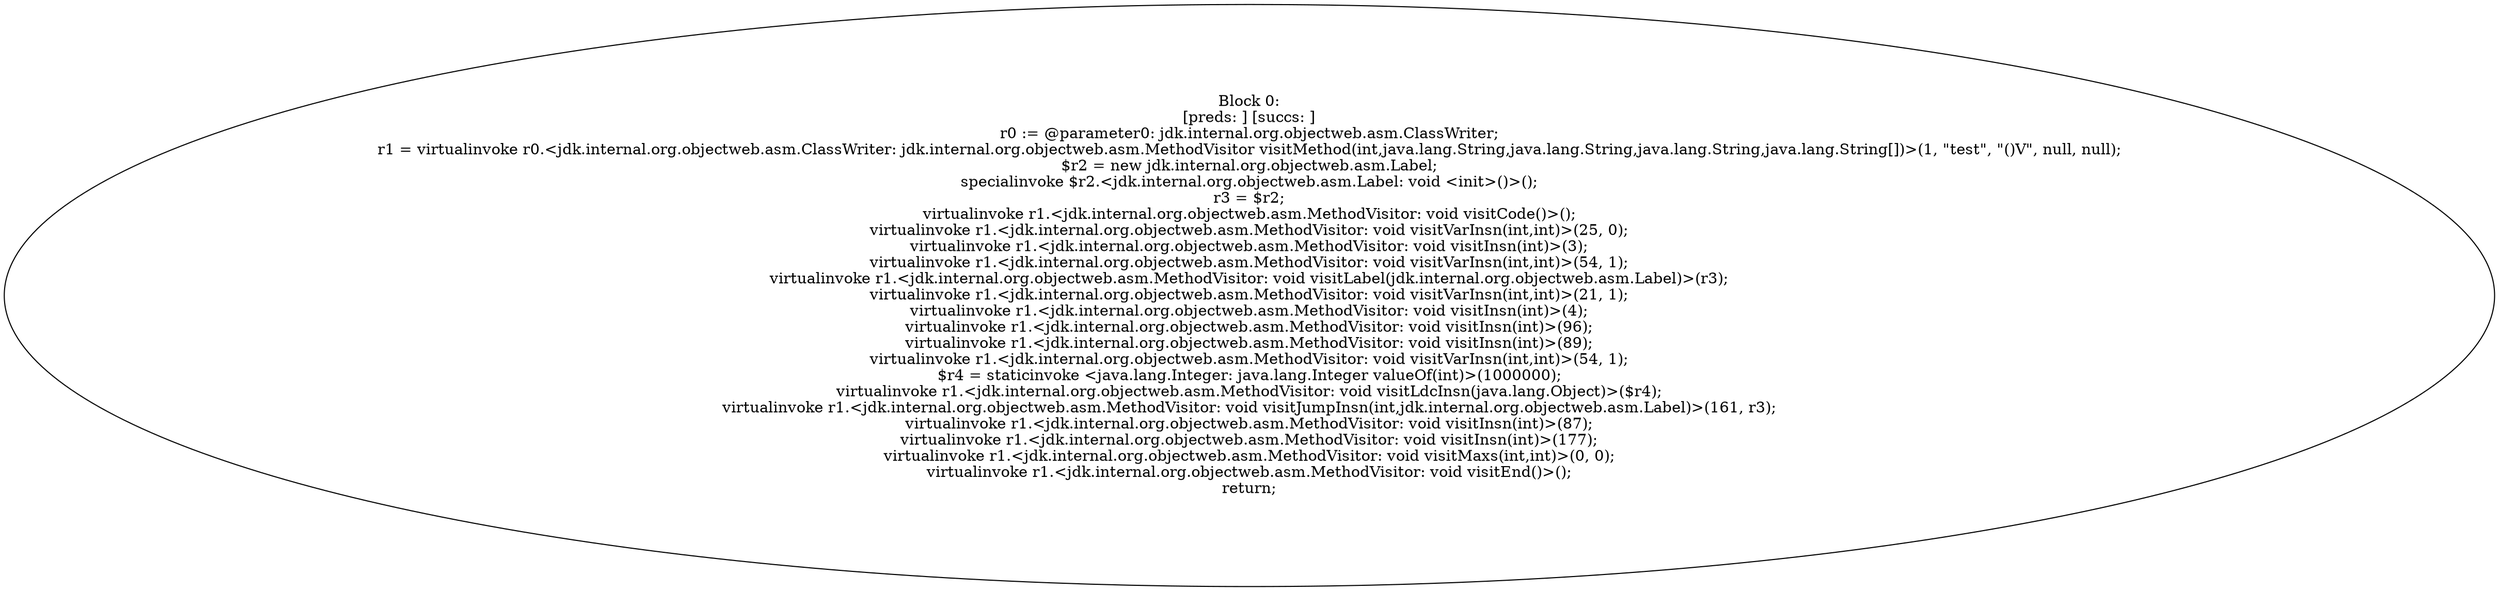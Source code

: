 digraph "unitGraph" {
    "Block 0:
[preds: ] [succs: ]
r0 := @parameter0: jdk.internal.org.objectweb.asm.ClassWriter;
r1 = virtualinvoke r0.<jdk.internal.org.objectweb.asm.ClassWriter: jdk.internal.org.objectweb.asm.MethodVisitor visitMethod(int,java.lang.String,java.lang.String,java.lang.String,java.lang.String[])>(1, \"test\", \"()V\", null, null);
$r2 = new jdk.internal.org.objectweb.asm.Label;
specialinvoke $r2.<jdk.internal.org.objectweb.asm.Label: void <init>()>();
r3 = $r2;
virtualinvoke r1.<jdk.internal.org.objectweb.asm.MethodVisitor: void visitCode()>();
virtualinvoke r1.<jdk.internal.org.objectweb.asm.MethodVisitor: void visitVarInsn(int,int)>(25, 0);
virtualinvoke r1.<jdk.internal.org.objectweb.asm.MethodVisitor: void visitInsn(int)>(3);
virtualinvoke r1.<jdk.internal.org.objectweb.asm.MethodVisitor: void visitVarInsn(int,int)>(54, 1);
virtualinvoke r1.<jdk.internal.org.objectweb.asm.MethodVisitor: void visitLabel(jdk.internal.org.objectweb.asm.Label)>(r3);
virtualinvoke r1.<jdk.internal.org.objectweb.asm.MethodVisitor: void visitVarInsn(int,int)>(21, 1);
virtualinvoke r1.<jdk.internal.org.objectweb.asm.MethodVisitor: void visitInsn(int)>(4);
virtualinvoke r1.<jdk.internal.org.objectweb.asm.MethodVisitor: void visitInsn(int)>(96);
virtualinvoke r1.<jdk.internal.org.objectweb.asm.MethodVisitor: void visitInsn(int)>(89);
virtualinvoke r1.<jdk.internal.org.objectweb.asm.MethodVisitor: void visitVarInsn(int,int)>(54, 1);
$r4 = staticinvoke <java.lang.Integer: java.lang.Integer valueOf(int)>(1000000);
virtualinvoke r1.<jdk.internal.org.objectweb.asm.MethodVisitor: void visitLdcInsn(java.lang.Object)>($r4);
virtualinvoke r1.<jdk.internal.org.objectweb.asm.MethodVisitor: void visitJumpInsn(int,jdk.internal.org.objectweb.asm.Label)>(161, r3);
virtualinvoke r1.<jdk.internal.org.objectweb.asm.MethodVisitor: void visitInsn(int)>(87);
virtualinvoke r1.<jdk.internal.org.objectweb.asm.MethodVisitor: void visitInsn(int)>(177);
virtualinvoke r1.<jdk.internal.org.objectweb.asm.MethodVisitor: void visitMaxs(int,int)>(0, 0);
virtualinvoke r1.<jdk.internal.org.objectweb.asm.MethodVisitor: void visitEnd()>();
return;
"
}

